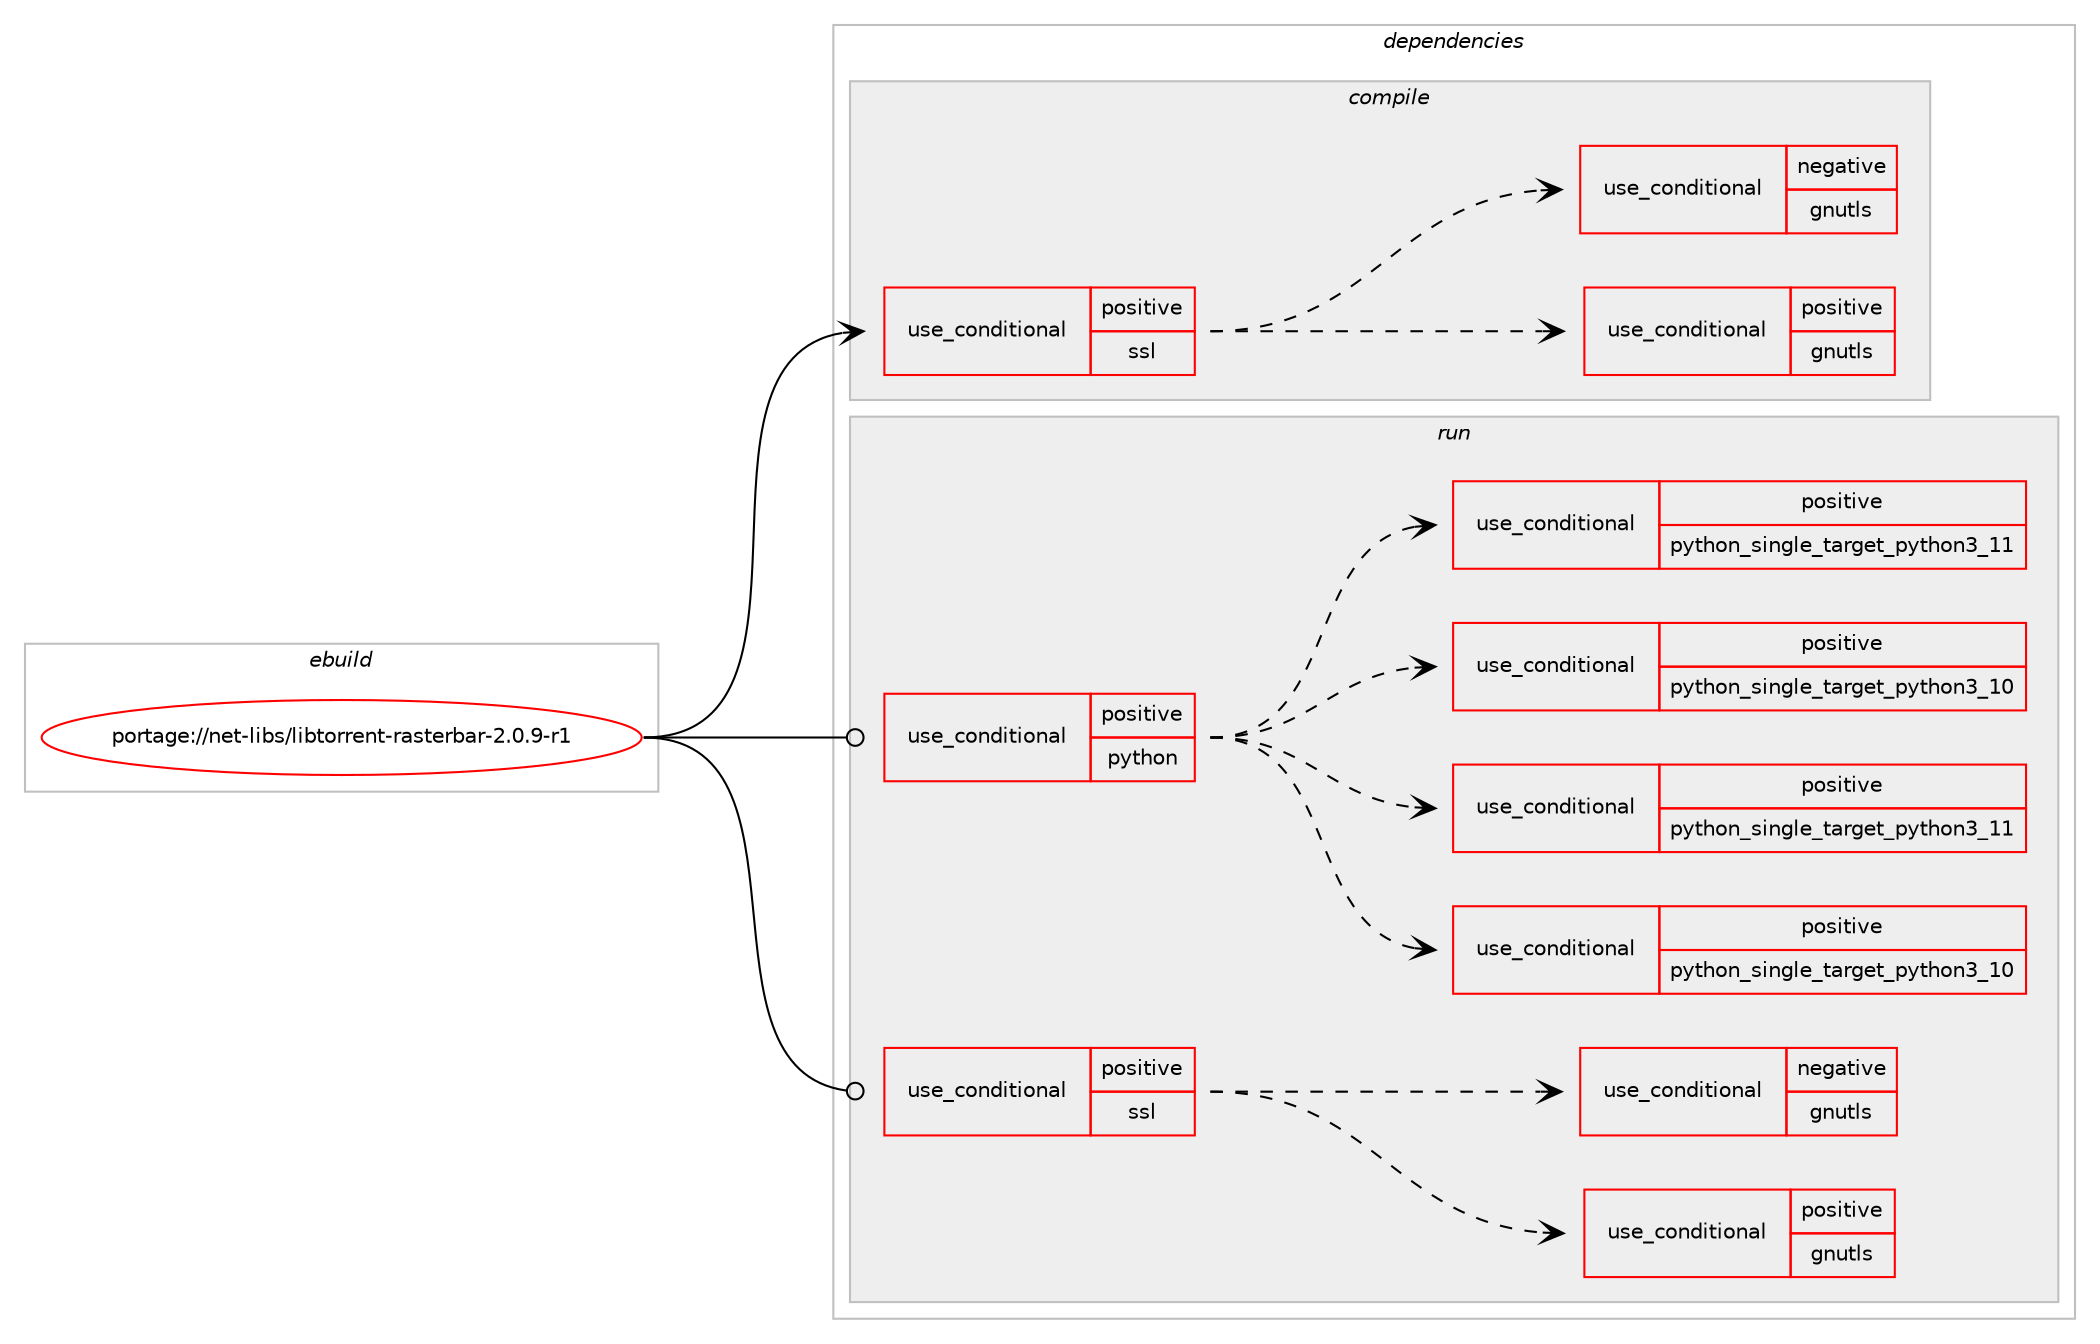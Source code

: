 digraph prolog {

# *************
# Graph options
# *************

newrank=true;
concentrate=true;
compound=true;
graph [rankdir=LR,fontname=Helvetica,fontsize=10,ranksep=1.5];#, ranksep=2.5, nodesep=0.2];
edge  [arrowhead=vee];
node  [fontname=Helvetica,fontsize=10];

# **********
# The ebuild
# **********

subgraph cluster_leftcol {
color=gray;
rank=same;
label=<<i>ebuild</i>>;
id [label="portage://net-libs/libtorrent-rasterbar-2.0.9-r1", color=red, width=4, href="../net-libs/libtorrent-rasterbar-2.0.9-r1.svg"];
}

# ****************
# The dependencies
# ****************

subgraph cluster_midcol {
color=gray;
label=<<i>dependencies</i>>;
subgraph cluster_compile {
fillcolor="#eeeeee";
style=filled;
label=<<i>compile</i>>;
subgraph cond2634 {
dependency3776 [label=<<TABLE BORDER="0" CELLBORDER="1" CELLSPACING="0" CELLPADDING="4"><TR><TD ROWSPAN="3" CELLPADDING="10">use_conditional</TD></TR><TR><TD>positive</TD></TR><TR><TD>ssl</TD></TR></TABLE>>, shape=none, color=red];
subgraph cond2635 {
dependency3777 [label=<<TABLE BORDER="0" CELLBORDER="1" CELLSPACING="0" CELLPADDING="4"><TR><TD ROWSPAN="3" CELLPADDING="10">use_conditional</TD></TR><TR><TD>positive</TD></TR><TR><TD>gnutls</TD></TR></TABLE>>, shape=none, color=red];
# *** BEGIN UNKNOWN DEPENDENCY TYPE (TODO) ***
# dependency3777 -> package_dependency(portage://net-libs/libtorrent-rasterbar-2.0.9-r1,install,no,net-libs,gnutls,none,[,,],any_same_slot,[])
# *** END UNKNOWN DEPENDENCY TYPE (TODO) ***

}
dependency3776:e -> dependency3777:w [weight=20,style="dashed",arrowhead="vee"];
subgraph cond2636 {
dependency3778 [label=<<TABLE BORDER="0" CELLBORDER="1" CELLSPACING="0" CELLPADDING="4"><TR><TD ROWSPAN="3" CELLPADDING="10">use_conditional</TD></TR><TR><TD>negative</TD></TR><TR><TD>gnutls</TD></TR></TABLE>>, shape=none, color=red];
# *** BEGIN UNKNOWN DEPENDENCY TYPE (TODO) ***
# dependency3778 -> package_dependency(portage://net-libs/libtorrent-rasterbar-2.0.9-r1,install,no,dev-libs,openssl,none,[,,],any_same_slot,[])
# *** END UNKNOWN DEPENDENCY TYPE (TODO) ***

}
dependency3776:e -> dependency3778:w [weight=20,style="dashed",arrowhead="vee"];
}
id:e -> dependency3776:w [weight=20,style="solid",arrowhead="vee"];
# *** BEGIN UNKNOWN DEPENDENCY TYPE (TODO) ***
# id -> package_dependency(portage://net-libs/libtorrent-rasterbar-2.0.9-r1,install,no,dev-libs,boost,none,[,,],any_same_slot,[])
# *** END UNKNOWN DEPENDENCY TYPE (TODO) ***

}
subgraph cluster_compileandrun {
fillcolor="#eeeeee";
style=filled;
label=<<i>compile and run</i>>;
}
subgraph cluster_run {
fillcolor="#eeeeee";
style=filled;
label=<<i>run</i>>;
subgraph cond2637 {
dependency3779 [label=<<TABLE BORDER="0" CELLBORDER="1" CELLSPACING="0" CELLPADDING="4"><TR><TD ROWSPAN="3" CELLPADDING="10">use_conditional</TD></TR><TR><TD>positive</TD></TR><TR><TD>python</TD></TR></TABLE>>, shape=none, color=red];
subgraph cond2638 {
dependency3780 [label=<<TABLE BORDER="0" CELLBORDER="1" CELLSPACING="0" CELLPADDING="4"><TR><TD ROWSPAN="3" CELLPADDING="10">use_conditional</TD></TR><TR><TD>positive</TD></TR><TR><TD>python_single_target_python3_10</TD></TR></TABLE>>, shape=none, color=red];
# *** BEGIN UNKNOWN DEPENDENCY TYPE (TODO) ***
# dependency3780 -> package_dependency(portage://net-libs/libtorrent-rasterbar-2.0.9-r1,run,no,dev-lang,python,none,[,,],[slot(3.10)],[])
# *** END UNKNOWN DEPENDENCY TYPE (TODO) ***

}
dependency3779:e -> dependency3780:w [weight=20,style="dashed",arrowhead="vee"];
subgraph cond2639 {
dependency3781 [label=<<TABLE BORDER="0" CELLBORDER="1" CELLSPACING="0" CELLPADDING="4"><TR><TD ROWSPAN="3" CELLPADDING="10">use_conditional</TD></TR><TR><TD>positive</TD></TR><TR><TD>python_single_target_python3_11</TD></TR></TABLE>>, shape=none, color=red];
# *** BEGIN UNKNOWN DEPENDENCY TYPE (TODO) ***
# dependency3781 -> package_dependency(portage://net-libs/libtorrent-rasterbar-2.0.9-r1,run,no,dev-lang,python,none,[,,],[slot(3.11)],[])
# *** END UNKNOWN DEPENDENCY TYPE (TODO) ***

}
dependency3779:e -> dependency3781:w [weight=20,style="dashed",arrowhead="vee"];
subgraph cond2640 {
dependency3782 [label=<<TABLE BORDER="0" CELLBORDER="1" CELLSPACING="0" CELLPADDING="4"><TR><TD ROWSPAN="3" CELLPADDING="10">use_conditional</TD></TR><TR><TD>positive</TD></TR><TR><TD>python_single_target_python3_10</TD></TR></TABLE>>, shape=none, color=red];
# *** BEGIN UNKNOWN DEPENDENCY TYPE (TODO) ***
# dependency3782 -> package_dependency(portage://net-libs/libtorrent-rasterbar-2.0.9-r1,run,no,dev-libs,boost,none,[,,],[],[use(enable(python),none),use(enable(python_targets_python3_10),negative)])
# *** END UNKNOWN DEPENDENCY TYPE (TODO) ***

}
dependency3779:e -> dependency3782:w [weight=20,style="dashed",arrowhead="vee"];
subgraph cond2641 {
dependency3783 [label=<<TABLE BORDER="0" CELLBORDER="1" CELLSPACING="0" CELLPADDING="4"><TR><TD ROWSPAN="3" CELLPADDING="10">use_conditional</TD></TR><TR><TD>positive</TD></TR><TR><TD>python_single_target_python3_11</TD></TR></TABLE>>, shape=none, color=red];
# *** BEGIN UNKNOWN DEPENDENCY TYPE (TODO) ***
# dependency3783 -> package_dependency(portage://net-libs/libtorrent-rasterbar-2.0.9-r1,run,no,dev-libs,boost,none,[,,],[],[use(enable(python),none),use(enable(python_targets_python3_11),negative)])
# *** END UNKNOWN DEPENDENCY TYPE (TODO) ***

}
dependency3779:e -> dependency3783:w [weight=20,style="dashed",arrowhead="vee"];
}
id:e -> dependency3779:w [weight=20,style="solid",arrowhead="odot"];
subgraph cond2642 {
dependency3784 [label=<<TABLE BORDER="0" CELLBORDER="1" CELLSPACING="0" CELLPADDING="4"><TR><TD ROWSPAN="3" CELLPADDING="10">use_conditional</TD></TR><TR><TD>positive</TD></TR><TR><TD>ssl</TD></TR></TABLE>>, shape=none, color=red];
subgraph cond2643 {
dependency3785 [label=<<TABLE BORDER="0" CELLBORDER="1" CELLSPACING="0" CELLPADDING="4"><TR><TD ROWSPAN="3" CELLPADDING="10">use_conditional</TD></TR><TR><TD>positive</TD></TR><TR><TD>gnutls</TD></TR></TABLE>>, shape=none, color=red];
# *** BEGIN UNKNOWN DEPENDENCY TYPE (TODO) ***
# dependency3785 -> package_dependency(portage://net-libs/libtorrent-rasterbar-2.0.9-r1,run,no,net-libs,gnutls,none,[,,],any_same_slot,[])
# *** END UNKNOWN DEPENDENCY TYPE (TODO) ***

}
dependency3784:e -> dependency3785:w [weight=20,style="dashed",arrowhead="vee"];
subgraph cond2644 {
dependency3786 [label=<<TABLE BORDER="0" CELLBORDER="1" CELLSPACING="0" CELLPADDING="4"><TR><TD ROWSPAN="3" CELLPADDING="10">use_conditional</TD></TR><TR><TD>negative</TD></TR><TR><TD>gnutls</TD></TR></TABLE>>, shape=none, color=red];
# *** BEGIN UNKNOWN DEPENDENCY TYPE (TODO) ***
# dependency3786 -> package_dependency(portage://net-libs/libtorrent-rasterbar-2.0.9-r1,run,no,dev-libs,openssl,none,[,,],any_same_slot,[])
# *** END UNKNOWN DEPENDENCY TYPE (TODO) ***

}
dependency3784:e -> dependency3786:w [weight=20,style="dashed",arrowhead="vee"];
}
id:e -> dependency3784:w [weight=20,style="solid",arrowhead="odot"];
# *** BEGIN UNKNOWN DEPENDENCY TYPE (TODO) ***
# id -> package_dependency(portage://net-libs/libtorrent-rasterbar-2.0.9-r1,run,no,dev-libs,boost,none,[,,],any_same_slot,[])
# *** END UNKNOWN DEPENDENCY TYPE (TODO) ***

}
}

# **************
# The candidates
# **************

subgraph cluster_choices {
rank=same;
color=gray;
label=<<i>candidates</i>>;

}

}

